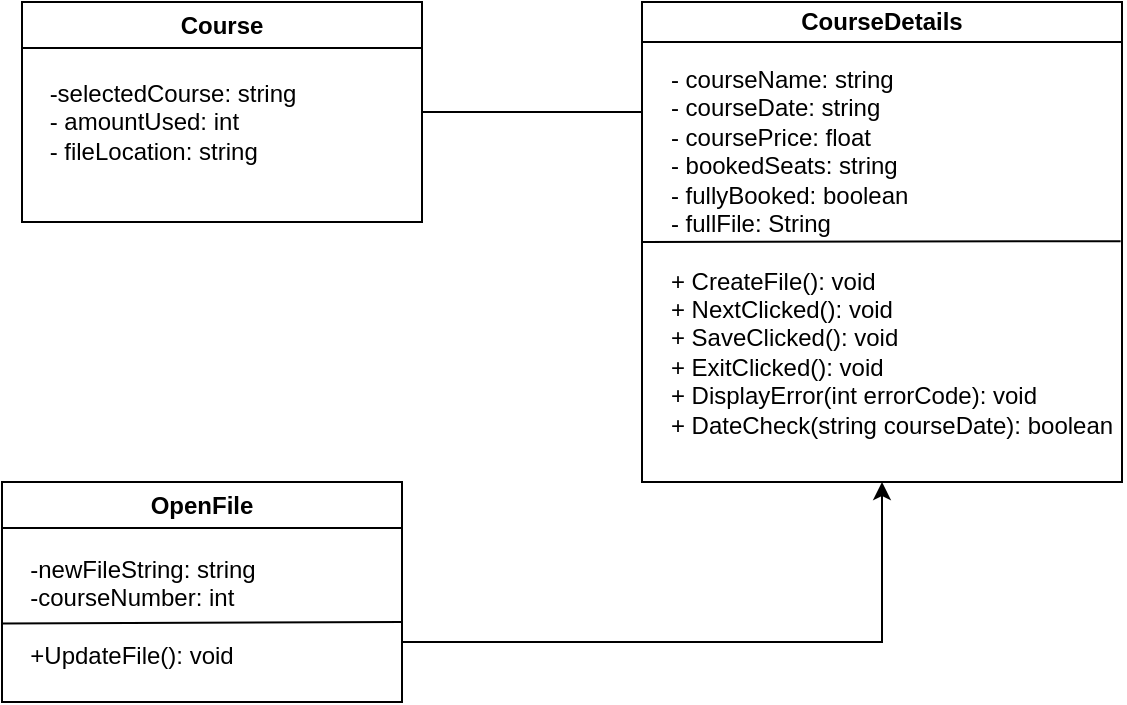 <mxfile version="21.3.7" type="github">
  <diagram name="Page-1" id="tEF_bK_EhaMSMsPKV09x">
    <mxGraphModel dx="1422" dy="807" grid="1" gridSize="10" guides="1" tooltips="1" connect="1" arrows="1" fold="1" page="1" pageScale="1" pageWidth="850" pageHeight="1100" math="0" shadow="0">
      <root>
        <mxCell id="0" />
        <mxCell id="1" parent="0" />
        <mxCell id="2zt5LDYZxIdTmjJp5bPz-2" value="Course" style="swimlane;whiteSpace=wrap;html=1;" vertex="1" parent="1">
          <mxGeometry x="90" y="80" width="200" height="110" as="geometry" />
        </mxCell>
        <mxCell id="2zt5LDYZxIdTmjJp5bPz-3" value="&lt;div style=&quot;text-align: left;&quot;&gt;&lt;span style=&quot;background-color: initial;&quot;&gt;-selectedCourse: string&lt;/span&gt;&lt;/div&gt;&lt;div style=&quot;text-align: left;&quot;&gt;&lt;span style=&quot;background-color: initial;&quot;&gt;- amountUsed: int&lt;/span&gt;&lt;/div&gt;&lt;div style=&quot;text-align: left;&quot;&gt;&lt;span style=&quot;background-color: initial;&quot;&gt;- fileLocation: string&lt;/span&gt;&lt;/div&gt;" style="text;html=1;align=center;verticalAlign=middle;resizable=0;points=[];autosize=1;strokeColor=none;fillColor=none;" vertex="1" parent="2zt5LDYZxIdTmjJp5bPz-2">
          <mxGeometry y="30" width="150" height="60" as="geometry" />
        </mxCell>
        <mxCell id="2zt5LDYZxIdTmjJp5bPz-4" value="CourseDetails" style="swimlane;whiteSpace=wrap;html=1;startSize=20;" vertex="1" parent="1">
          <mxGeometry x="400" y="80" width="240" height="240" as="geometry" />
        </mxCell>
        <mxCell id="2zt5LDYZxIdTmjJp5bPz-5" value="&lt;div style=&quot;text-align: left;&quot;&gt;&lt;span style=&quot;background-color: initial;&quot;&gt;- courseName: string&lt;/span&gt;&lt;/div&gt;&lt;div style=&quot;text-align: left;&quot;&gt;&lt;span style=&quot;background-color: initial;&quot;&gt;- courseDate: string&lt;/span&gt;&lt;/div&gt;&lt;div style=&quot;text-align: left;&quot;&gt;&lt;span style=&quot;background-color: initial;&quot;&gt;- coursePrice: float&lt;/span&gt;&lt;/div&gt;&lt;div style=&quot;text-align: left;&quot;&gt;&lt;span style=&quot;background-color: initial;&quot;&gt;- bookedSeats: string&lt;/span&gt;&lt;/div&gt;&lt;div style=&quot;text-align: left;&quot;&gt;&lt;span style=&quot;background-color: initial;&quot;&gt;- fullyBooked: boolean&lt;/span&gt;&lt;/div&gt;&lt;div style=&quot;text-align: left;&quot;&gt;&lt;span style=&quot;background-color: initial;&quot;&gt;- fullFile: String&lt;/span&gt;&lt;/div&gt;&lt;div style=&quot;text-align: left;&quot;&gt;&lt;br&gt;&lt;/div&gt;&lt;div style=&quot;text-align: left;&quot;&gt;&lt;span style=&quot;background-color: initial;&quot;&gt;+ CreateFile(): void&lt;/span&gt;&lt;/div&gt;&lt;div style=&quot;text-align: left;&quot;&gt;&lt;span style=&quot;background-color: initial;&quot;&gt;+ NextClicked(): void&lt;/span&gt;&lt;/div&gt;&lt;div style=&quot;text-align: left;&quot;&gt;&lt;span style=&quot;background-color: initial;&quot;&gt;+ SaveClicked(): void&lt;/span&gt;&lt;/div&gt;&lt;div style=&quot;text-align: left;&quot;&gt;&lt;span style=&quot;background-color: initial;&quot;&gt;+ ExitClicked(): void&lt;/span&gt;&lt;/div&gt;&lt;div style=&quot;text-align: left;&quot;&gt;&lt;span style=&quot;background-color: initial;&quot;&gt;+ DisplayError(int errorCode): void&lt;/span&gt;&lt;/div&gt;&lt;div style=&quot;text-align: left;&quot;&gt;&lt;span style=&quot;background-color: initial;&quot;&gt;+ DateCheck(string courseDate): boolean&lt;/span&gt;&lt;/div&gt;" style="text;html=1;strokeColor=none;fillColor=none;align=center;verticalAlign=middle;whiteSpace=wrap;rounded=0;" vertex="1" parent="2zt5LDYZxIdTmjJp5bPz-4">
          <mxGeometry x="10" y="110" width="230" height="30" as="geometry" />
        </mxCell>
        <mxCell id="2zt5LDYZxIdTmjJp5bPz-6" value="" style="endArrow=none;html=1;rounded=0;exitX=0.997;exitY=0.319;exitDx=0;exitDy=0;entryX=0;entryY=0.5;entryDx=0;entryDy=0;exitPerimeter=0;" edge="1" parent="2zt5LDYZxIdTmjJp5bPz-4" source="2zt5LDYZxIdTmjJp5bPz-5" target="2zt5LDYZxIdTmjJp5bPz-4">
          <mxGeometry width="50" height="50" relative="1" as="geometry">
            <mxPoint x="-10" y="180" as="sourcePoint" />
            <mxPoint x="40" y="130" as="targetPoint" />
          </mxGeometry>
        </mxCell>
        <mxCell id="2zt5LDYZxIdTmjJp5bPz-7" value="" style="endArrow=none;html=1;rounded=0;exitX=1;exitY=0.5;exitDx=0;exitDy=0;" edge="1" parent="1" source="2zt5LDYZxIdTmjJp5bPz-2">
          <mxGeometry width="50" height="50" relative="1" as="geometry">
            <mxPoint x="310" y="320" as="sourcePoint" />
            <mxPoint x="400" y="135" as="targetPoint" />
          </mxGeometry>
        </mxCell>
        <mxCell id="2zt5LDYZxIdTmjJp5bPz-10" value="OpenFile" style="swimlane;whiteSpace=wrap;html=1;" vertex="1" parent="1">
          <mxGeometry x="80" y="320" width="200" height="110" as="geometry" />
        </mxCell>
        <mxCell id="2zt5LDYZxIdTmjJp5bPz-11" value="&lt;div style=&quot;text-align: left;&quot;&gt;-newFileString: string&lt;/div&gt;&lt;div style=&quot;text-align: left;&quot;&gt;-courseNumber: int&lt;/div&gt;&lt;div style=&quot;text-align: left;&quot;&gt;&lt;br&gt;&lt;/div&gt;&lt;div style=&quot;text-align: left;&quot;&gt;+UpdateFile(): void&lt;/div&gt;" style="text;html=1;align=center;verticalAlign=middle;resizable=0;points=[];autosize=1;strokeColor=none;fillColor=none;" vertex="1" parent="2zt5LDYZxIdTmjJp5bPz-10">
          <mxGeometry y="30" width="140" height="70" as="geometry" />
        </mxCell>
        <mxCell id="2zt5LDYZxIdTmjJp5bPz-12" value="" style="endArrow=none;html=1;rounded=0;exitX=-0.003;exitY=0.583;exitDx=0;exitDy=0;exitPerimeter=0;" edge="1" parent="1" source="2zt5LDYZxIdTmjJp5bPz-11">
          <mxGeometry width="50" height="50" relative="1" as="geometry">
            <mxPoint x="310" y="360" as="sourcePoint" />
            <mxPoint x="280" y="390" as="targetPoint" />
          </mxGeometry>
        </mxCell>
        <mxCell id="2zt5LDYZxIdTmjJp5bPz-13" value="" style="endArrow=classic;html=1;rounded=0;entryX=0.5;entryY=1;entryDx=0;entryDy=0;" edge="1" parent="1" target="2zt5LDYZxIdTmjJp5bPz-4">
          <mxGeometry width="50" height="50" relative="1" as="geometry">
            <mxPoint x="280" y="400" as="sourcePoint" />
            <mxPoint x="560" y="400" as="targetPoint" />
            <Array as="points">
              <mxPoint x="520" y="400" />
            </Array>
          </mxGeometry>
        </mxCell>
      </root>
    </mxGraphModel>
  </diagram>
</mxfile>
